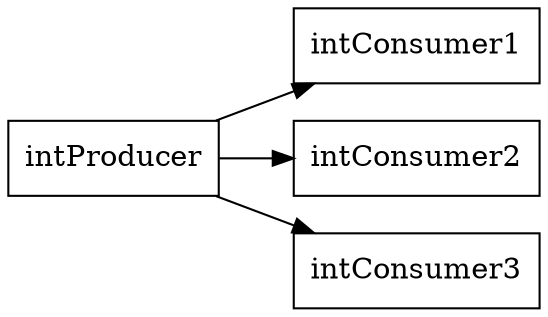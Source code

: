 /*
    An example of a producer and three consumers
*/
digraph G {
    rankdir=LR;

    producer [label="intProducer", shape=box];
    consumer1 [label="intConsumer1", shape=box];
    consumer2 [label="intConsumer2", shape=box];
    consumer3 [label="intConsumer3", shape=box];

    producer -> consumer1;
    producer -> consumer2;
    producer -> consumer3;
}
